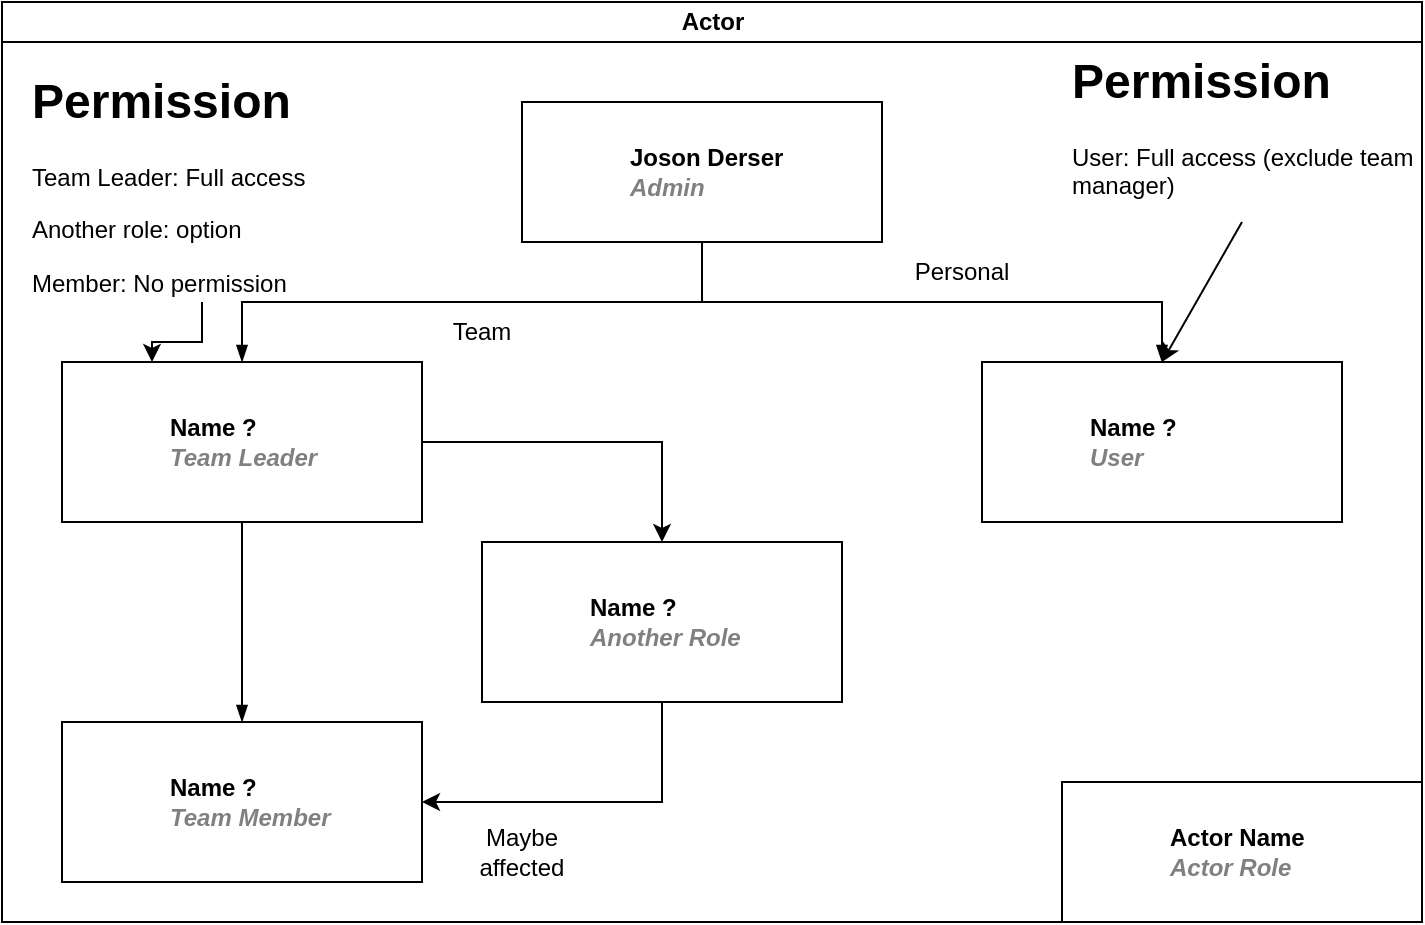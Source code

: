 <mxfile version="20.3.0" type="device"><diagram id="prtHgNgQTEPvFCAcTncT" name="Page-1"><mxGraphModel dx="782" dy="531" grid="1" gridSize="10" guides="1" tooltips="1" connect="1" arrows="1" fold="1" page="1" pageScale="1" pageWidth="827" pageHeight="1169" math="0" shadow="0"><root><mxCell id="0"/><mxCell id="1" parent="0"/><mxCell id="dNxyNK7c78bLwvsdeMH5-11" value="Actor" style="swimlane;html=1;startSize=20;horizontal=1;containerType=tree;glass=0;" parent="1" vertex="1"><mxGeometry x="30" y="70" width="710" height="460" as="geometry"/></mxCell><UserObject label="Joson Derser&lt;br&gt;&lt;i style=&quot;color: gray&quot;&gt;Admin&lt;/i&gt;" name="Tessa Miller" position="CFO" location="Office 1" email="me@example.com" placeholders="1" link="https://www.draw.io" id="dNxyNK7c78bLwvsdeMH5-12"><mxCell style="label;image=https://cdn3.iconfinder.com/data/icons/user-avatars-1/512/users-3-128.png;whiteSpace=wrap;html=1;rounded=0;glass=0;treeMoving=1;treeFolding=1;" parent="dNxyNK7c78bLwvsdeMH5-11" vertex="1"><mxGeometry x="260" y="50" width="180" height="70" as="geometry"/></mxCell></UserObject><mxCell id="dNxyNK7c78bLwvsdeMH5-13" value="" style="endArrow=blockThin;endFill=1;fontSize=11;edgeStyle=elbowEdgeStyle;elbow=vertical;rounded=0;" parent="dNxyNK7c78bLwvsdeMH5-11" source="dNxyNK7c78bLwvsdeMH5-12" target="dNxyNK7c78bLwvsdeMH5-14" edge="1"><mxGeometry relative="1" as="geometry"/></mxCell><mxCell id="Yyrhc3nMDnhsn9Ju3-VQ-7" style="edgeStyle=orthogonalEdgeStyle;rounded=0;orthogonalLoop=1;jettySize=auto;html=1;entryX=0.5;entryY=0;entryDx=0;entryDy=0;" edge="1" parent="dNxyNK7c78bLwvsdeMH5-11" source="dNxyNK7c78bLwvsdeMH5-14" target="Yyrhc3nMDnhsn9Ju3-VQ-6"><mxGeometry relative="1" as="geometry"/></mxCell><UserObject label="Name ?&lt;br&gt;&lt;font color=&quot;#808080&quot;&gt;&lt;i&gt;Team Leader&lt;/i&gt;&lt;/font&gt;" name="Edward Morrison" position="Brand Manager" location="Office 2" email="me@example.com" placeholders="1" link="https://www.draw.io" id="dNxyNK7c78bLwvsdeMH5-14"><mxCell style="label;image=https://cdn3.iconfinder.com/data/icons/user-avatars-1/512/users-10-3-128.png;whiteSpace=wrap;html=1;rounded=0;glass=0;treeFolding=1;treeMoving=1;" parent="dNxyNK7c78bLwvsdeMH5-11" vertex="1"><mxGeometry x="30" y="180" width="180" height="80" as="geometry"/></mxCell></UserObject><mxCell id="dNxyNK7c78bLwvsdeMH5-17" value="" style="endArrow=blockThin;endFill=1;fontSize=11;edgeStyle=elbowEdgeStyle;elbow=vertical;rounded=0;" parent="dNxyNK7c78bLwvsdeMH5-11" source="dNxyNK7c78bLwvsdeMH5-12" target="dNxyNK7c78bLwvsdeMH5-18" edge="1"><mxGeometry relative="1" as="geometry"/></mxCell><UserObject label="Name ?&lt;br&gt;&lt;font color=&quot;#808080&quot;&gt;&lt;i&gt;User&lt;/i&gt;&lt;/font&gt;" name="Alison Donovan" position="System Admin" location="Office 3" email="me@example.com" placeholders="1" link="https://www.draw.io" id="dNxyNK7c78bLwvsdeMH5-18"><mxCell style="label;image=https://cdn3.iconfinder.com/data/icons/user-avatars-1/512/users-2-128.png;whiteSpace=wrap;html=1;rounded=0;glass=0;" parent="dNxyNK7c78bLwvsdeMH5-11" vertex="1"><mxGeometry x="490" y="180" width="180" height="80" as="geometry"/></mxCell></UserObject><UserObject label="Actor Name&lt;br&gt;&lt;font color=&quot;#808080&quot;&gt;&lt;i&gt;Actor Role&lt;/i&gt;&lt;/font&gt;" name="Tessa Miller" position="CFO" location="Office 1" email="me@example.com" placeholders="1" link="https://www.draw.io" id="Yyrhc3nMDnhsn9Ju3-VQ-1"><mxCell style="label;image=https://cdn3.iconfinder.com/data/icons/user-avatars-1/512/users-3-128.png;whiteSpace=wrap;html=1;rounded=0;glass=0;treeMoving=1;treeFolding=1;" vertex="1" parent="dNxyNK7c78bLwvsdeMH5-11"><mxGeometry x="530" y="390" width="180" height="70" as="geometry"/></mxCell></UserObject><UserObject label="Name ?&lt;br&gt;&lt;font color=&quot;#808080&quot;&gt;&lt;i&gt;Team Member&lt;/i&gt;&lt;/font&gt;" name="Evan Valet" position="HR Director" location="Office 4" email="me@example.com" placeholders="1" link="https://www.draw.io" id="dNxyNK7c78bLwvsdeMH5-16"><mxCell style="label;image=https://cdn3.iconfinder.com/data/icons/user-avatars-1/512/users-9-2-128.png;whiteSpace=wrap;html=1;rounded=0;glass=0;treeFolding=1;treeMoving=1;" parent="dNxyNK7c78bLwvsdeMH5-11" vertex="1"><mxGeometry x="30" y="360" width="180" height="80" as="geometry"/></mxCell></UserObject><mxCell id="dNxyNK7c78bLwvsdeMH5-15" value="" style="endArrow=blockThin;endFill=1;fontSize=11;edgeStyle=elbowEdgeStyle;elbow=vertical;rounded=0;exitX=0.5;exitY=1;exitDx=0;exitDy=0;" parent="dNxyNK7c78bLwvsdeMH5-11" source="dNxyNK7c78bLwvsdeMH5-14" target="dNxyNK7c78bLwvsdeMH5-16" edge="1"><mxGeometry relative="1" as="geometry"/></mxCell><mxCell id="Yyrhc3nMDnhsn9Ju3-VQ-3" value="Team" style="text;html=1;strokeColor=none;fillColor=none;align=center;verticalAlign=middle;whiteSpace=wrap;rounded=0;" vertex="1" parent="dNxyNK7c78bLwvsdeMH5-11"><mxGeometry x="210" y="150" width="60" height="30" as="geometry"/></mxCell><mxCell id="Yyrhc3nMDnhsn9Ju3-VQ-4" value="Personal" style="text;html=1;strokeColor=none;fillColor=none;align=center;verticalAlign=middle;whiteSpace=wrap;rounded=0;" vertex="1" parent="dNxyNK7c78bLwvsdeMH5-11"><mxGeometry x="450" y="120" width="60" height="30" as="geometry"/></mxCell><mxCell id="Yyrhc3nMDnhsn9Ju3-VQ-16" style="edgeStyle=orthogonalEdgeStyle;rounded=0;orthogonalLoop=1;jettySize=auto;html=1;entryX=0.25;entryY=0;entryDx=0;entryDy=0;" edge="1" parent="dNxyNK7c78bLwvsdeMH5-11" source="Yyrhc3nMDnhsn9Ju3-VQ-5" target="dNxyNK7c78bLwvsdeMH5-14"><mxGeometry relative="1" as="geometry"/></mxCell><mxCell id="Yyrhc3nMDnhsn9Ju3-VQ-5" value="&lt;h1&gt;Permission&lt;/h1&gt;&lt;p&gt;Team Leader: Full access&lt;/p&gt;&lt;p&gt;Another role: option&lt;/p&gt;&lt;p&gt;Member: No permission&amp;nbsp;&lt;/p&gt;" style="text;html=1;strokeColor=none;fillColor=none;spacing=5;spacingTop=-20;whiteSpace=wrap;overflow=hidden;rounded=0;" vertex="1" parent="dNxyNK7c78bLwvsdeMH5-11"><mxGeometry x="10" y="30" width="180" height="120" as="geometry"/></mxCell><mxCell id="Yyrhc3nMDnhsn9Ju3-VQ-8" style="edgeStyle=orthogonalEdgeStyle;rounded=0;orthogonalLoop=1;jettySize=auto;html=1;entryX=1;entryY=0.5;entryDx=0;entryDy=0;exitX=0.5;exitY=1;exitDx=0;exitDy=0;" edge="1" parent="dNxyNK7c78bLwvsdeMH5-11" source="Yyrhc3nMDnhsn9Ju3-VQ-6" target="dNxyNK7c78bLwvsdeMH5-16"><mxGeometry relative="1" as="geometry"/></mxCell><UserObject label="Name ?&lt;br&gt;&lt;font color=&quot;#808080&quot;&gt;&lt;i&gt;Another Role&lt;/i&gt;&lt;/font&gt;" name="Edward Morrison" position="Brand Manager" location="Office 2" email="me@example.com" placeholders="1" link="https://www.draw.io" id="Yyrhc3nMDnhsn9Ju3-VQ-6"><mxCell style="label;image=https://cdn3.iconfinder.com/data/icons/user-avatars-1/512/users-10-3-128.png;whiteSpace=wrap;html=1;rounded=0;glass=0;treeFolding=1;treeMoving=1;" vertex="1" parent="dNxyNK7c78bLwvsdeMH5-11"><mxGeometry x="240" y="270" width="180" height="80" as="geometry"/></mxCell></UserObject><mxCell id="Yyrhc3nMDnhsn9Ju3-VQ-10" value="Maybe affected" style="text;html=1;strokeColor=none;fillColor=none;align=center;verticalAlign=middle;whiteSpace=wrap;rounded=0;" vertex="1" parent="dNxyNK7c78bLwvsdeMH5-11"><mxGeometry x="230" y="410" width="60" height="30" as="geometry"/></mxCell><mxCell id="Yyrhc3nMDnhsn9Ju3-VQ-11" value="&lt;h1&gt;Permission&lt;/h1&gt;&lt;p&gt;User: Full access (exclude team manager)&lt;/p&gt;" style="text;html=1;strokeColor=none;fillColor=none;spacing=5;spacingTop=-20;whiteSpace=wrap;overflow=hidden;rounded=0;" vertex="1" parent="dNxyNK7c78bLwvsdeMH5-11"><mxGeometry x="530" y="20" width="180" height="90" as="geometry"/></mxCell><mxCell id="Yyrhc3nMDnhsn9Ju3-VQ-12" value="" style="endArrow=classic;html=1;rounded=0;entryX=0.5;entryY=0;entryDx=0;entryDy=0;exitX=0.5;exitY=1;exitDx=0;exitDy=0;" edge="1" parent="dNxyNK7c78bLwvsdeMH5-11" source="Yyrhc3nMDnhsn9Ju3-VQ-11" target="dNxyNK7c78bLwvsdeMH5-18"><mxGeometry width="50" height="50" relative="1" as="geometry"><mxPoint x="620" y="140" as="sourcePoint"/><mxPoint x="560" y="150" as="targetPoint"/></mxGeometry></mxCell></root></mxGraphModel></diagram></mxfile>